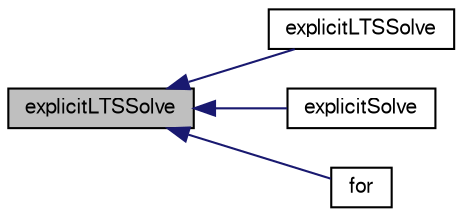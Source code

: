 digraph "explicitLTSSolve"
{
  bgcolor="transparent";
  edge [fontname="FreeSans",fontsize="10",labelfontname="FreeSans",labelfontsize="10"];
  node [fontname="FreeSans",fontsize="10",shape=record];
  rankdir="LR";
  Node4911 [label="explicitLTSSolve",height=0.2,width=0.4,color="black", fillcolor="grey75", style="filled", fontcolor="black"];
  Node4911 -> Node4912 [dir="back",color="midnightblue",fontsize="10",style="solid",fontname="FreeSans"];
  Node4912 [label="explicitLTSSolve",height=0.2,width=0.4,color="black",URL="$a21136.html#adf2a5b8ecf95870937ba50a995ed10f1"];
  Node4911 -> Node4913 [dir="back",color="midnightblue",fontsize="10",style="solid",fontname="FreeSans"];
  Node4913 [label="explicitSolve",height=0.2,width=0.4,color="black",URL="$a21136.html#a8640c90c16729266dba54d5be2d347b4"];
  Node4911 -> Node4914 [dir="back",color="midnightblue",fontsize="10",style="solid",fontname="FreeSans"];
  Node4914 [label="for",height=0.2,width=0.4,color="black",URL="$a38564.html#abf62427f7086d97acff425b47c4aa0a5"];
}
